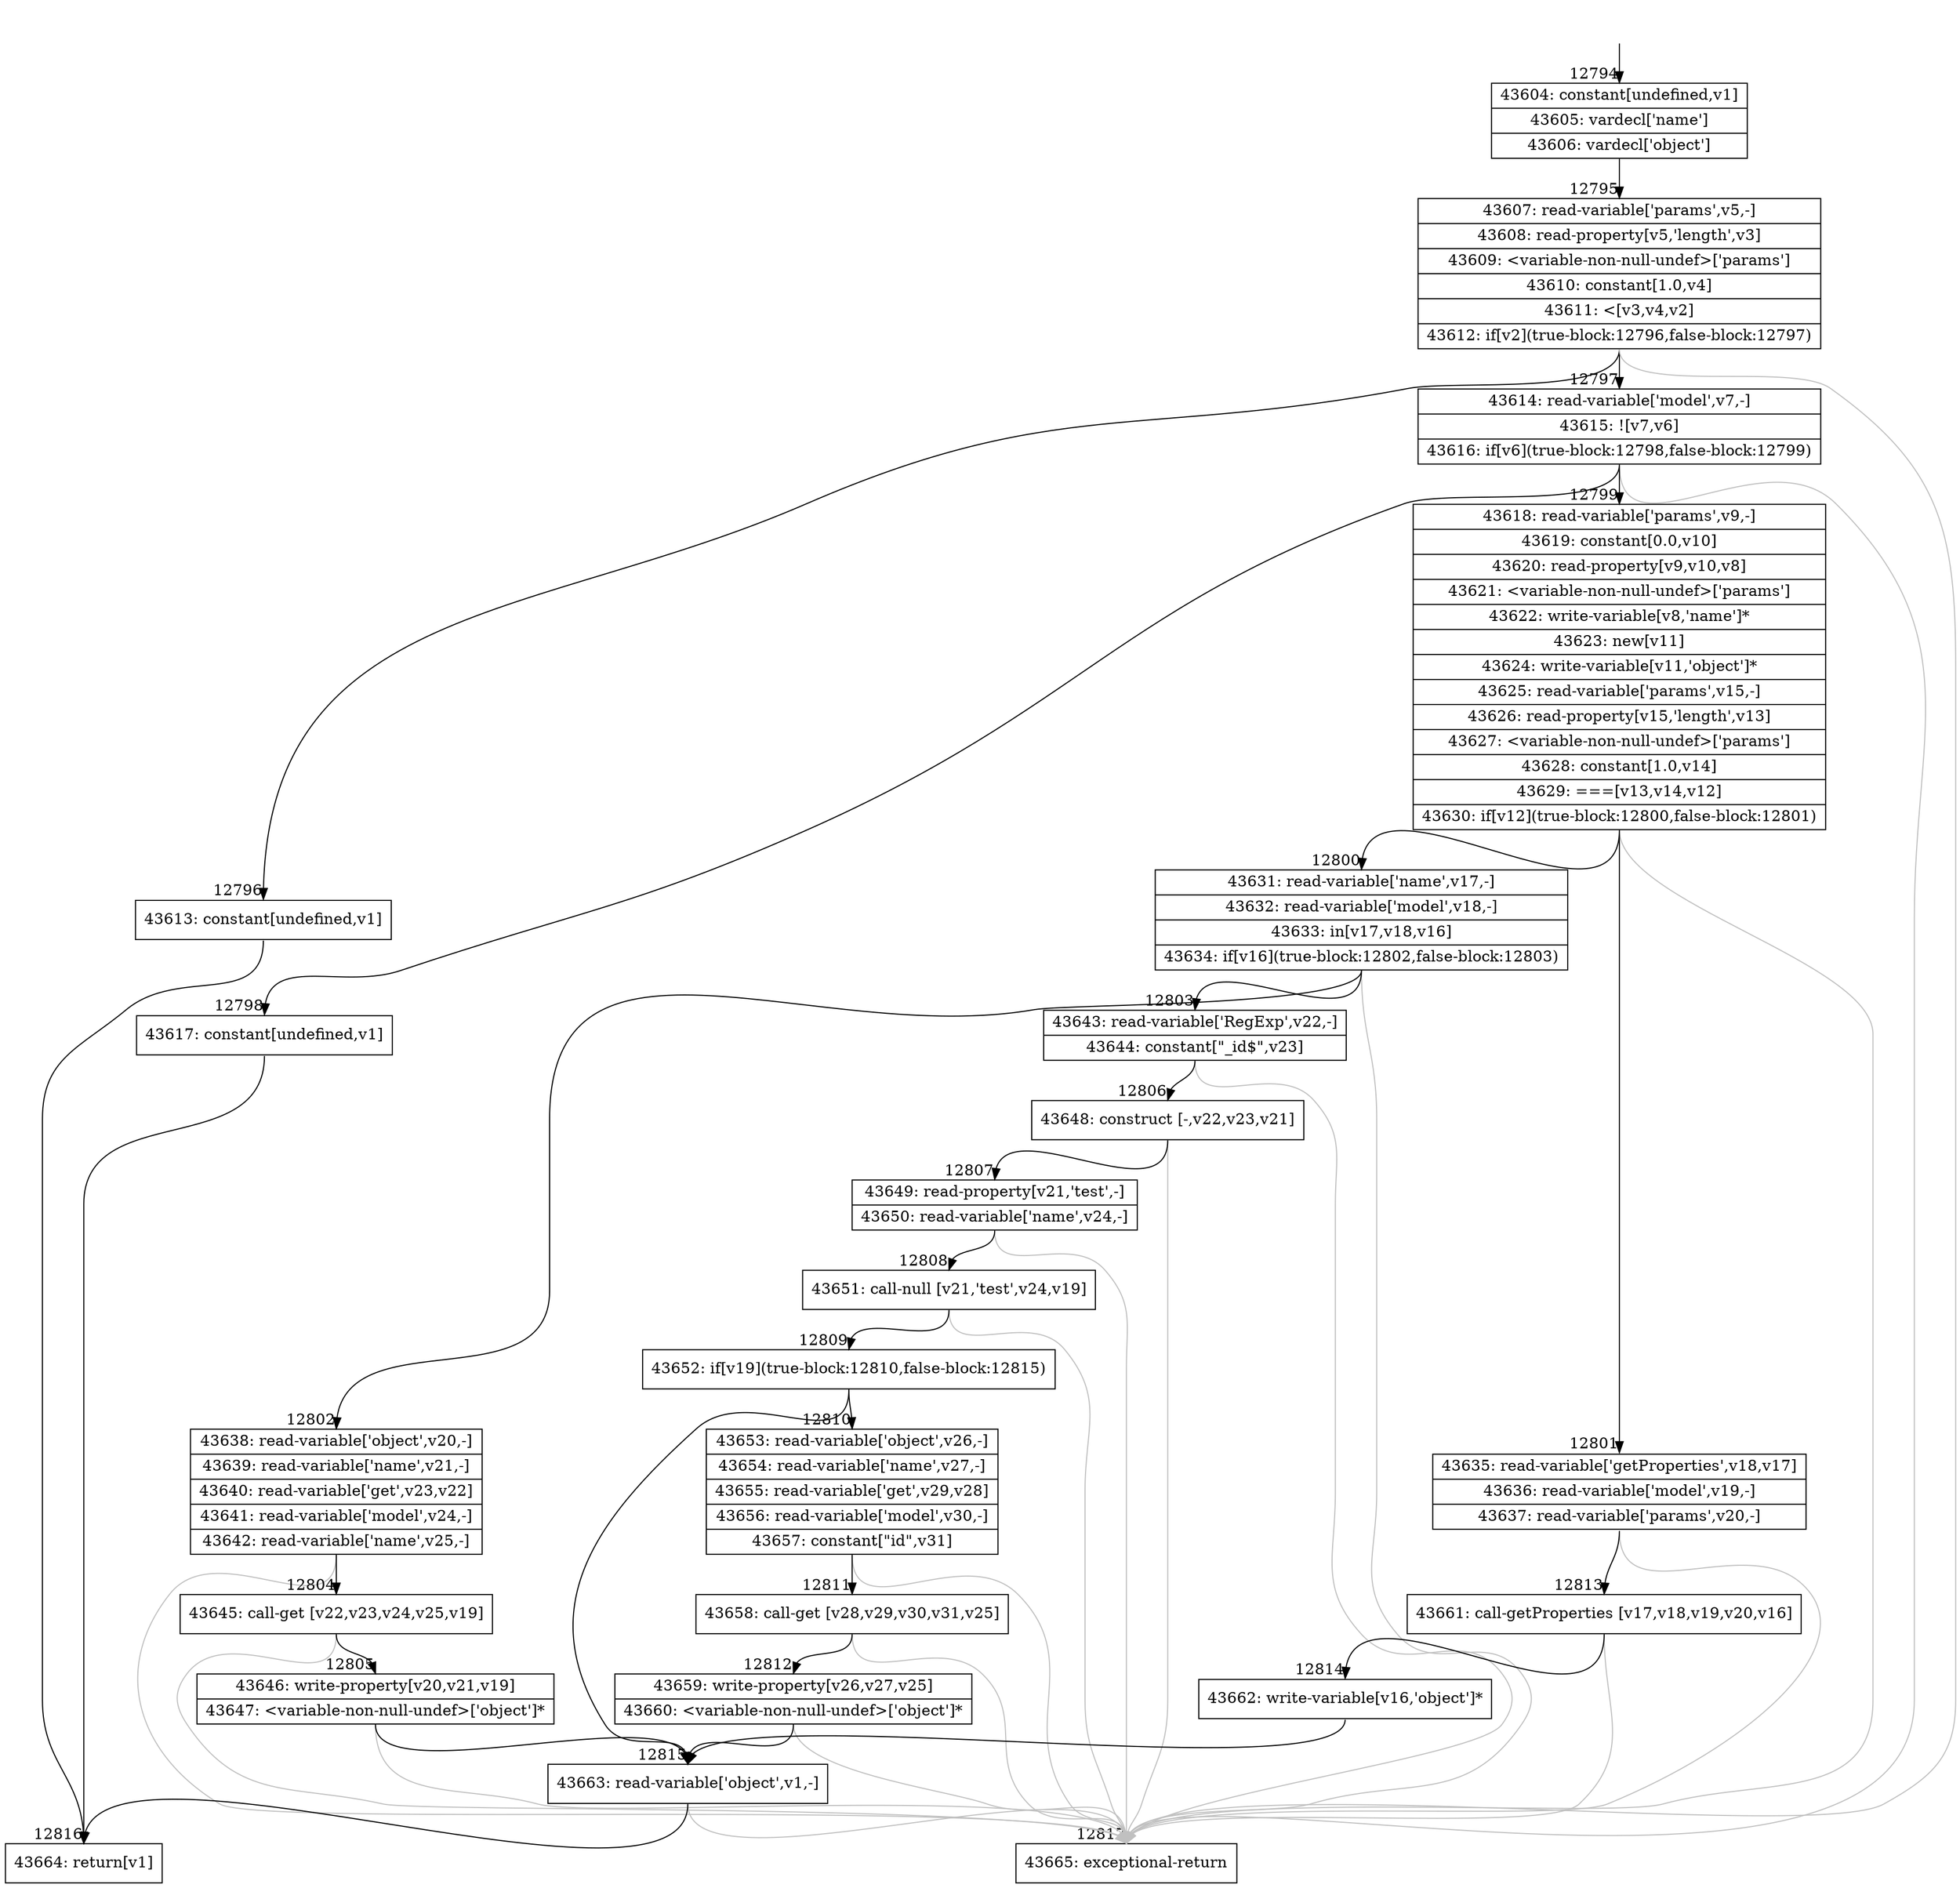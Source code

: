 digraph {
rankdir="TD"
BB_entry1062[shape=none,label=""];
BB_entry1062 -> BB12794 [tailport=s, headport=n, headlabel="    12794"]
BB12794 [shape=record label="{43604: constant[undefined,v1]|43605: vardecl['name']|43606: vardecl['object']}" ] 
BB12794 -> BB12795 [tailport=s, headport=n, headlabel="      12795"]
BB12795 [shape=record label="{43607: read-variable['params',v5,-]|43608: read-property[v5,'length',v3]|43609: \<variable-non-null-undef\>['params']|43610: constant[1.0,v4]|43611: \<[v3,v4,v2]|43612: if[v2](true-block:12796,false-block:12797)}" ] 
BB12795 -> BB12796 [tailport=s, headport=n, headlabel="      12796"]
BB12795 -> BB12797 [tailport=s, headport=n, headlabel="      12797"]
BB12795 -> BB12817 [tailport=s, headport=n, color=gray, headlabel="      12817"]
BB12796 [shape=record label="{43613: constant[undefined,v1]}" ] 
BB12796 -> BB12816 [tailport=s, headport=n, headlabel="      12816"]
BB12797 [shape=record label="{43614: read-variable['model',v7,-]|43615: ![v7,v6]|43616: if[v6](true-block:12798,false-block:12799)}" ] 
BB12797 -> BB12798 [tailport=s, headport=n, headlabel="      12798"]
BB12797 -> BB12799 [tailport=s, headport=n, headlabel="      12799"]
BB12797 -> BB12817 [tailport=s, headport=n, color=gray]
BB12798 [shape=record label="{43617: constant[undefined,v1]}" ] 
BB12798 -> BB12816 [tailport=s, headport=n]
BB12799 [shape=record label="{43618: read-variable['params',v9,-]|43619: constant[0.0,v10]|43620: read-property[v9,v10,v8]|43621: \<variable-non-null-undef\>['params']|43622: write-variable[v8,'name']*|43623: new[v11]|43624: write-variable[v11,'object']*|43625: read-variable['params',v15,-]|43626: read-property[v15,'length',v13]|43627: \<variable-non-null-undef\>['params']|43628: constant[1.0,v14]|43629: ===[v13,v14,v12]|43630: if[v12](true-block:12800,false-block:12801)}" ] 
BB12799 -> BB12800 [tailport=s, headport=n, headlabel="      12800"]
BB12799 -> BB12801 [tailport=s, headport=n, headlabel="      12801"]
BB12799 -> BB12817 [tailport=s, headport=n, color=gray]
BB12800 [shape=record label="{43631: read-variable['name',v17,-]|43632: read-variable['model',v18,-]|43633: in[v17,v18,v16]|43634: if[v16](true-block:12802,false-block:12803)}" ] 
BB12800 -> BB12802 [tailport=s, headport=n, headlabel="      12802"]
BB12800 -> BB12803 [tailport=s, headport=n, headlabel="      12803"]
BB12800 -> BB12817 [tailport=s, headport=n, color=gray]
BB12801 [shape=record label="{43635: read-variable['getProperties',v18,v17]|43636: read-variable['model',v19,-]|43637: read-variable['params',v20,-]}" ] 
BB12801 -> BB12813 [tailport=s, headport=n, headlabel="      12813"]
BB12801 -> BB12817 [tailport=s, headport=n, color=gray]
BB12802 [shape=record label="{43638: read-variable['object',v20,-]|43639: read-variable['name',v21,-]|43640: read-variable['get',v23,v22]|43641: read-variable['model',v24,-]|43642: read-variable['name',v25,-]}" ] 
BB12802 -> BB12804 [tailport=s, headport=n, headlabel="      12804"]
BB12802 -> BB12817 [tailport=s, headport=n, color=gray]
BB12803 [shape=record label="{43643: read-variable['RegExp',v22,-]|43644: constant[\"_id$\",v23]}" ] 
BB12803 -> BB12806 [tailport=s, headport=n, headlabel="      12806"]
BB12803 -> BB12817 [tailport=s, headport=n, color=gray]
BB12804 [shape=record label="{43645: call-get [v22,v23,v24,v25,v19]}" ] 
BB12804 -> BB12805 [tailport=s, headport=n, headlabel="      12805"]
BB12804 -> BB12817 [tailport=s, headport=n, color=gray]
BB12805 [shape=record label="{43646: write-property[v20,v21,v19]|43647: \<variable-non-null-undef\>['object']*}" ] 
BB12805 -> BB12815 [tailport=s, headport=n, headlabel="      12815"]
BB12805 -> BB12817 [tailport=s, headport=n, color=gray]
BB12806 [shape=record label="{43648: construct [-,v22,v23,v21]}" ] 
BB12806 -> BB12807 [tailport=s, headport=n, headlabel="      12807"]
BB12806 -> BB12817 [tailport=s, headport=n, color=gray]
BB12807 [shape=record label="{43649: read-property[v21,'test',-]|43650: read-variable['name',v24,-]}" ] 
BB12807 -> BB12808 [tailport=s, headport=n, headlabel="      12808"]
BB12807 -> BB12817 [tailport=s, headport=n, color=gray]
BB12808 [shape=record label="{43651: call-null [v21,'test',v24,v19]}" ] 
BB12808 -> BB12809 [tailport=s, headport=n, headlabel="      12809"]
BB12808 -> BB12817 [tailport=s, headport=n, color=gray]
BB12809 [shape=record label="{43652: if[v19](true-block:12810,false-block:12815)}" ] 
BB12809 -> BB12810 [tailport=s, headport=n, headlabel="      12810"]
BB12809 -> BB12815 [tailport=s, headport=n]
BB12810 [shape=record label="{43653: read-variable['object',v26,-]|43654: read-variable['name',v27,-]|43655: read-variable['get',v29,v28]|43656: read-variable['model',v30,-]|43657: constant[\"id\",v31]}" ] 
BB12810 -> BB12811 [tailport=s, headport=n, headlabel="      12811"]
BB12810 -> BB12817 [tailport=s, headport=n, color=gray]
BB12811 [shape=record label="{43658: call-get [v28,v29,v30,v31,v25]}" ] 
BB12811 -> BB12812 [tailport=s, headport=n, headlabel="      12812"]
BB12811 -> BB12817 [tailport=s, headport=n, color=gray]
BB12812 [shape=record label="{43659: write-property[v26,v27,v25]|43660: \<variable-non-null-undef\>['object']*}" ] 
BB12812 -> BB12815 [tailport=s, headport=n]
BB12812 -> BB12817 [tailport=s, headport=n, color=gray]
BB12813 [shape=record label="{43661: call-getProperties [v17,v18,v19,v20,v16]}" ] 
BB12813 -> BB12814 [tailport=s, headport=n, headlabel="      12814"]
BB12813 -> BB12817 [tailport=s, headport=n, color=gray]
BB12814 [shape=record label="{43662: write-variable[v16,'object']*}" ] 
BB12814 -> BB12815 [tailport=s, headport=n]
BB12815 [shape=record label="{43663: read-variable['object',v1,-]}" ] 
BB12815 -> BB12816 [tailport=s, headport=n]
BB12815 -> BB12817 [tailport=s, headport=n, color=gray]
BB12816 [shape=record label="{43664: return[v1]}" ] 
BB12817 [shape=record label="{43665: exceptional-return}" ] 
//#$~ 24101
}
